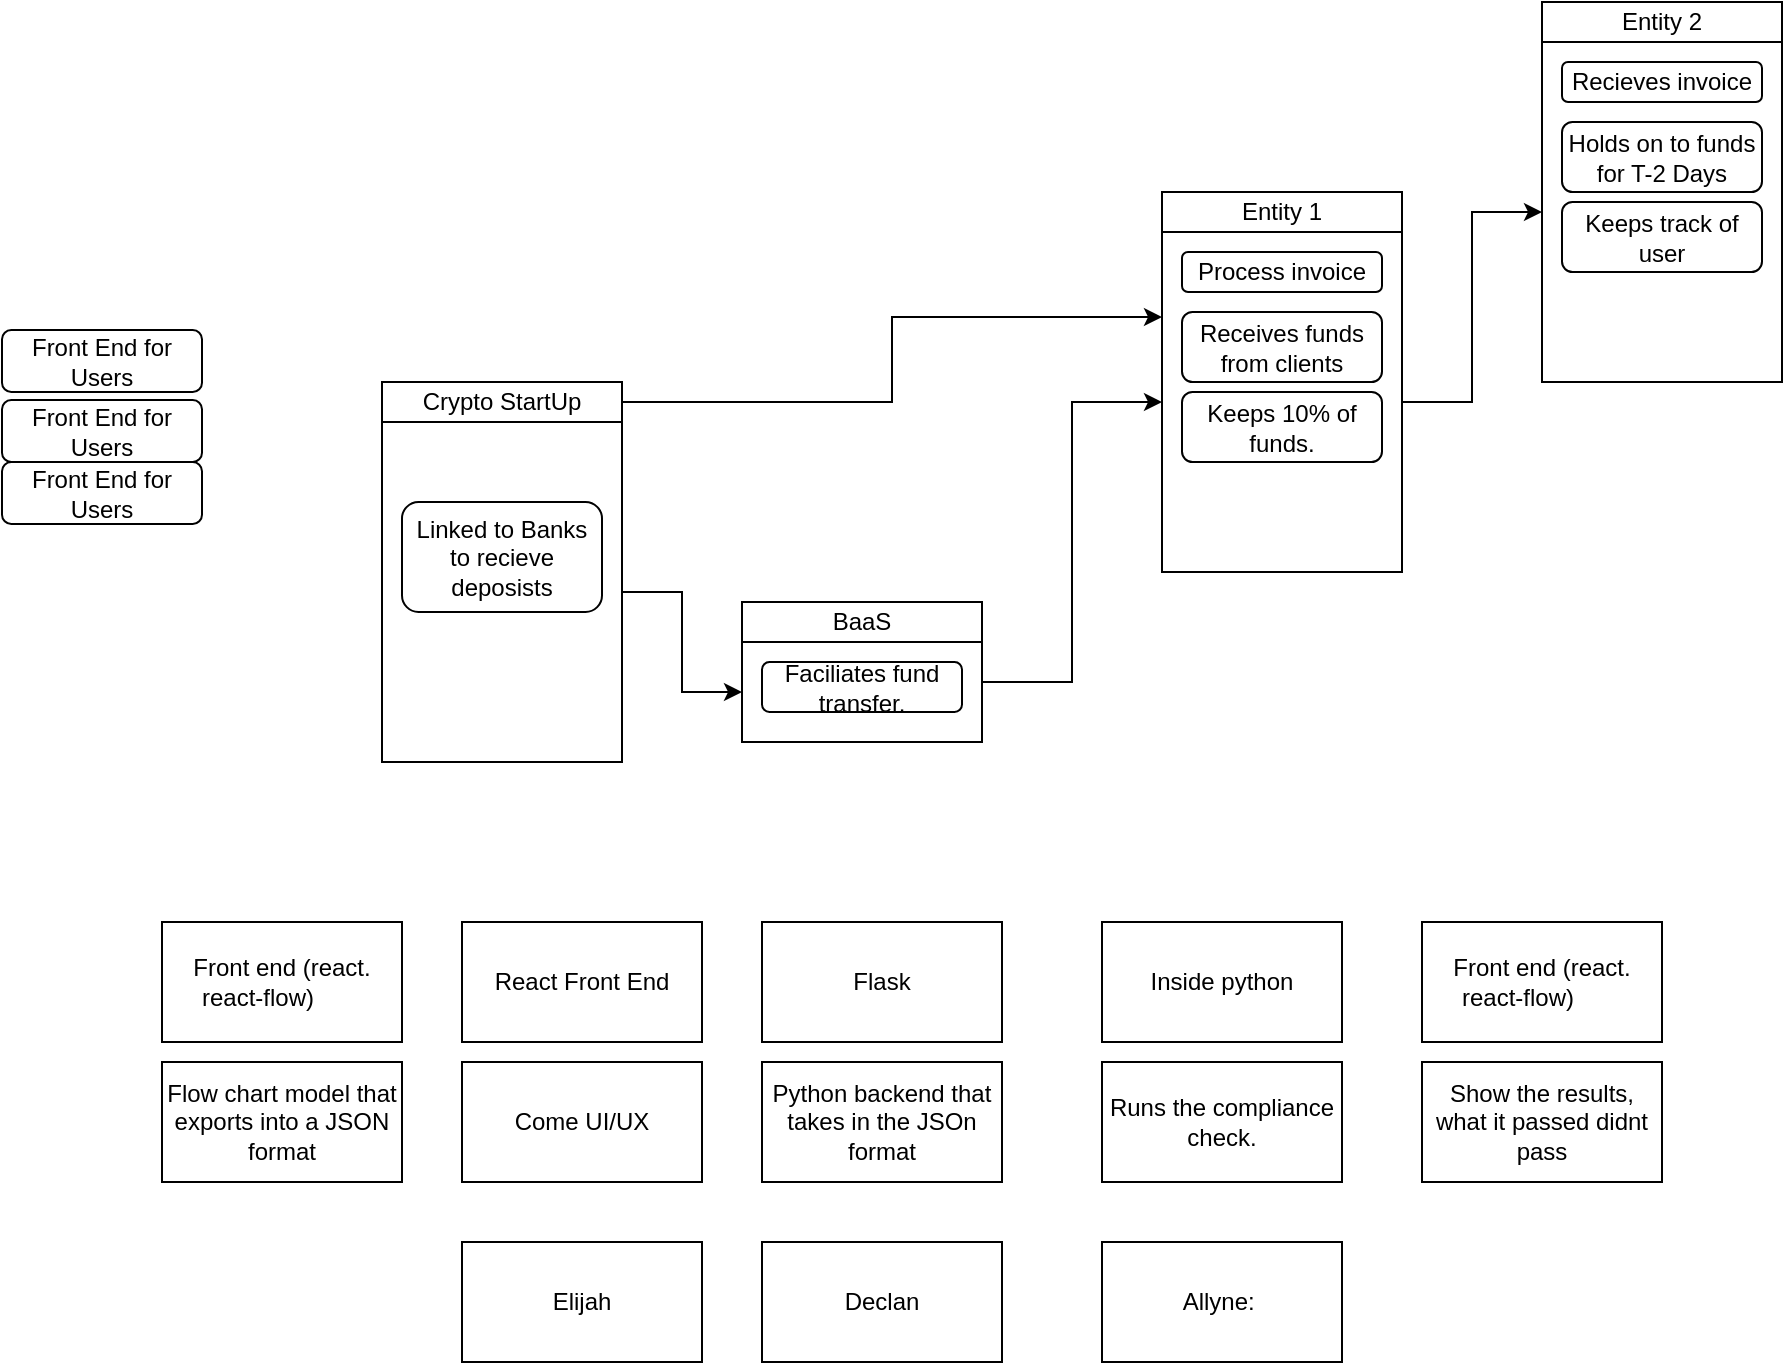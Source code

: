 <mxfile version="20.2.3" type="device"><diagram id="ZXjw-wk6dHZHVx20nEPe" name="Page-1"><mxGraphModel dx="2035" dy="721" grid="1" gridSize="10" guides="1" tooltips="1" connect="1" arrows="1" fold="1" page="1" pageScale="1" pageWidth="850" pageHeight="1100" math="0" shadow="0"><root><mxCell id="0"/><mxCell id="1" parent="0"/><mxCell id="VmDKAWhSqkoM67ne9VXT-1" value="Entity 1" style="rounded=0;whiteSpace=wrap;html=1;" vertex="1" parent="1"><mxGeometry x="440" y="175" width="120" height="20" as="geometry"/></mxCell><mxCell id="VmDKAWhSqkoM67ne9VXT-25" style="edgeStyle=orthogonalEdgeStyle;rounded=0;orthogonalLoop=1;jettySize=auto;html=1;entryX=0;entryY=0.5;entryDx=0;entryDy=0;" edge="1" parent="1" source="VmDKAWhSqkoM67ne9VXT-3" target="VmDKAWhSqkoM67ne9VXT-8"><mxGeometry relative="1" as="geometry"/></mxCell><mxCell id="VmDKAWhSqkoM67ne9VXT-3" value="" style="rounded=0;whiteSpace=wrap;html=1;" vertex="1" parent="1"><mxGeometry x="440" y="195" width="120" height="170" as="geometry"/></mxCell><mxCell id="VmDKAWhSqkoM67ne9VXT-4" value="Process invoice" style="rounded=1;whiteSpace=wrap;html=1;" vertex="1" parent="1"><mxGeometry x="450" y="205" width="100" height="20" as="geometry"/></mxCell><mxCell id="VmDKAWhSqkoM67ne9VXT-5" value="Receives funds from clients" style="rounded=1;whiteSpace=wrap;html=1;" vertex="1" parent="1"><mxGeometry x="450" y="235" width="100" height="35" as="geometry"/></mxCell><mxCell id="VmDKAWhSqkoM67ne9VXT-6" value="Keeps 10% of funds." style="rounded=1;whiteSpace=wrap;html=1;" vertex="1" parent="1"><mxGeometry x="450" y="275" width="100" height="35" as="geometry"/></mxCell><mxCell id="VmDKAWhSqkoM67ne9VXT-7" value="Entity 2" style="rounded=0;whiteSpace=wrap;html=1;" vertex="1" parent="1"><mxGeometry x="630" y="80" width="120" height="20" as="geometry"/></mxCell><mxCell id="VmDKAWhSqkoM67ne9VXT-8" value="" style="rounded=0;whiteSpace=wrap;html=1;" vertex="1" parent="1"><mxGeometry x="630" y="100" width="120" height="170" as="geometry"/></mxCell><mxCell id="VmDKAWhSqkoM67ne9VXT-9" value="Recieves invoice" style="rounded=1;whiteSpace=wrap;html=1;" vertex="1" parent="1"><mxGeometry x="640" y="110" width="100" height="20" as="geometry"/></mxCell><mxCell id="VmDKAWhSqkoM67ne9VXT-10" value="Holds on to funds for T-2 Days" style="rounded=1;whiteSpace=wrap;html=1;" vertex="1" parent="1"><mxGeometry x="640" y="140" width="100" height="35" as="geometry"/></mxCell><mxCell id="VmDKAWhSqkoM67ne9VXT-11" value="Keeps track of user" style="rounded=1;whiteSpace=wrap;html=1;" vertex="1" parent="1"><mxGeometry x="640" y="180" width="100" height="35" as="geometry"/></mxCell><mxCell id="VmDKAWhSqkoM67ne9VXT-24" style="edgeStyle=orthogonalEdgeStyle;rounded=0;orthogonalLoop=1;jettySize=auto;html=1;entryX=0;entryY=0.25;entryDx=0;entryDy=0;" edge="1" parent="1" source="VmDKAWhSqkoM67ne9VXT-13" target="VmDKAWhSqkoM67ne9VXT-3"><mxGeometry relative="1" as="geometry"/></mxCell><mxCell id="VmDKAWhSqkoM67ne9VXT-13" value="Crypto StartUp" style="rounded=0;whiteSpace=wrap;html=1;" vertex="1" parent="1"><mxGeometry x="50" y="270" width="120" height="20" as="geometry"/></mxCell><mxCell id="VmDKAWhSqkoM67ne9VXT-22" style="edgeStyle=orthogonalEdgeStyle;rounded=0;orthogonalLoop=1;jettySize=auto;html=1;entryX=0;entryY=0.5;entryDx=0;entryDy=0;" edge="1" parent="1" source="VmDKAWhSqkoM67ne9VXT-14" target="VmDKAWhSqkoM67ne9VXT-19"><mxGeometry relative="1" as="geometry"/></mxCell><mxCell id="VmDKAWhSqkoM67ne9VXT-14" value="" style="rounded=0;whiteSpace=wrap;html=1;" vertex="1" parent="1"><mxGeometry x="50" y="290" width="120" height="170" as="geometry"/></mxCell><mxCell id="VmDKAWhSqkoM67ne9VXT-15" value="Front End for Users" style="rounded=1;whiteSpace=wrap;html=1;" vertex="1" parent="1"><mxGeometry x="-140" y="244" width="100" height="31" as="geometry"/></mxCell><mxCell id="VmDKAWhSqkoM67ne9VXT-16" value="Linked to Banks to recieve deposists" style="rounded=1;whiteSpace=wrap;html=1;" vertex="1" parent="1"><mxGeometry x="60" y="330" width="100" height="55" as="geometry"/></mxCell><mxCell id="VmDKAWhSqkoM67ne9VXT-23" style="edgeStyle=orthogonalEdgeStyle;rounded=0;orthogonalLoop=1;jettySize=auto;html=1;" edge="1" parent="1" source="VmDKAWhSqkoM67ne9VXT-18"><mxGeometry relative="1" as="geometry"><mxPoint x="440" y="280" as="targetPoint"/><Array as="points"><mxPoint x="290" y="420"/><mxPoint x="395" y="420"/><mxPoint x="395" y="280"/></Array></mxGeometry></mxCell><mxCell id="VmDKAWhSqkoM67ne9VXT-18" value="BaaS" style="rounded=0;whiteSpace=wrap;html=1;" vertex="1" parent="1"><mxGeometry x="230" y="380" width="120" height="20" as="geometry"/></mxCell><mxCell id="VmDKAWhSqkoM67ne9VXT-19" value="" style="rounded=0;whiteSpace=wrap;html=1;" vertex="1" parent="1"><mxGeometry x="230" y="400" width="120" height="50" as="geometry"/></mxCell><mxCell id="VmDKAWhSqkoM67ne9VXT-20" value="Faciliates fund transfer." style="rounded=1;whiteSpace=wrap;html=1;" vertex="1" parent="1"><mxGeometry x="240" y="410" width="100" height="25" as="geometry"/></mxCell><mxCell id="VmDKAWhSqkoM67ne9VXT-26" value="Flow chart model that exports into a JSON format" style="rounded=0;whiteSpace=wrap;html=1;" vertex="1" parent="1"><mxGeometry x="-60" y="610" width="120" height="60" as="geometry"/></mxCell><mxCell id="VmDKAWhSqkoM67ne9VXT-27" value="Python backend that takes in the JSOn format" style="rounded=0;whiteSpace=wrap;html=1;" vertex="1" parent="1"><mxGeometry x="240" y="610" width="120" height="60" as="geometry"/></mxCell><mxCell id="VmDKAWhSqkoM67ne9VXT-29" value="Runs the compliance check." style="rounded=0;whiteSpace=wrap;html=1;" vertex="1" parent="1"><mxGeometry x="410" y="610" width="120" height="60" as="geometry"/></mxCell><mxCell id="VmDKAWhSqkoM67ne9VXT-30" value="Front End for Users" style="rounded=1;whiteSpace=wrap;html=1;" vertex="1" parent="1"><mxGeometry x="-140" y="279" width="100" height="31" as="geometry"/></mxCell><mxCell id="VmDKAWhSqkoM67ne9VXT-31" value="Front End for Users" style="rounded=1;whiteSpace=wrap;html=1;" vertex="1" parent="1"><mxGeometry x="-140" y="310" width="100" height="31" as="geometry"/></mxCell><mxCell id="VmDKAWhSqkoM67ne9VXT-32" value="Front end (react. react-flow)&lt;span style=&quot;white-space: pre;&quot;&gt;&#9;&lt;/span&gt;" style="rounded=0;whiteSpace=wrap;html=1;" vertex="1" parent="1"><mxGeometry x="-60" y="540" width="120" height="60" as="geometry"/></mxCell><mxCell id="VmDKAWhSqkoM67ne9VXT-33" value="Flask" style="rounded=0;whiteSpace=wrap;html=1;" vertex="1" parent="1"><mxGeometry x="240" y="540" width="120" height="60" as="geometry"/></mxCell><mxCell id="VmDKAWhSqkoM67ne9VXT-34" value="Inside python" style="rounded=0;whiteSpace=wrap;html=1;" vertex="1" parent="1"><mxGeometry x="410" y="540" width="120" height="60" as="geometry"/></mxCell><mxCell id="VmDKAWhSqkoM67ne9VXT-35" value="Show the results, what it passed didnt pass" style="rounded=0;whiteSpace=wrap;html=1;" vertex="1" parent="1"><mxGeometry x="570" y="610" width="120" height="60" as="geometry"/></mxCell><mxCell id="VmDKAWhSqkoM67ne9VXT-36" value="Front end (react. react-flow)&lt;span style=&quot;white-space: pre;&quot;&gt;&#9;&lt;/span&gt;" style="rounded=0;whiteSpace=wrap;html=1;" vertex="1" parent="1"><mxGeometry x="570" y="540" width="120" height="60" as="geometry"/></mxCell><mxCell id="VmDKAWhSqkoM67ne9VXT-37" value="Declan" style="rounded=0;whiteSpace=wrap;html=1;" vertex="1" parent="1"><mxGeometry x="240" y="700" width="120" height="60" as="geometry"/></mxCell><mxCell id="VmDKAWhSqkoM67ne9VXT-38" value="Allyne:&amp;nbsp;" style="rounded=0;whiteSpace=wrap;html=1;" vertex="1" parent="1"><mxGeometry x="410" y="700" width="120" height="60" as="geometry"/></mxCell><mxCell id="VmDKAWhSqkoM67ne9VXT-39" value="React Front End" style="rounded=0;whiteSpace=wrap;html=1;" vertex="1" parent="1"><mxGeometry x="90" y="540" width="120" height="60" as="geometry"/></mxCell><mxCell id="VmDKAWhSqkoM67ne9VXT-40" value="Come UI/UX" style="rounded=0;whiteSpace=wrap;html=1;" vertex="1" parent="1"><mxGeometry x="90" y="610" width="120" height="60" as="geometry"/></mxCell><mxCell id="VmDKAWhSqkoM67ne9VXT-41" value="Elijah" style="rounded=0;whiteSpace=wrap;html=1;" vertex="1" parent="1"><mxGeometry x="90" y="700" width="120" height="60" as="geometry"/></mxCell></root></mxGraphModel></diagram></mxfile>